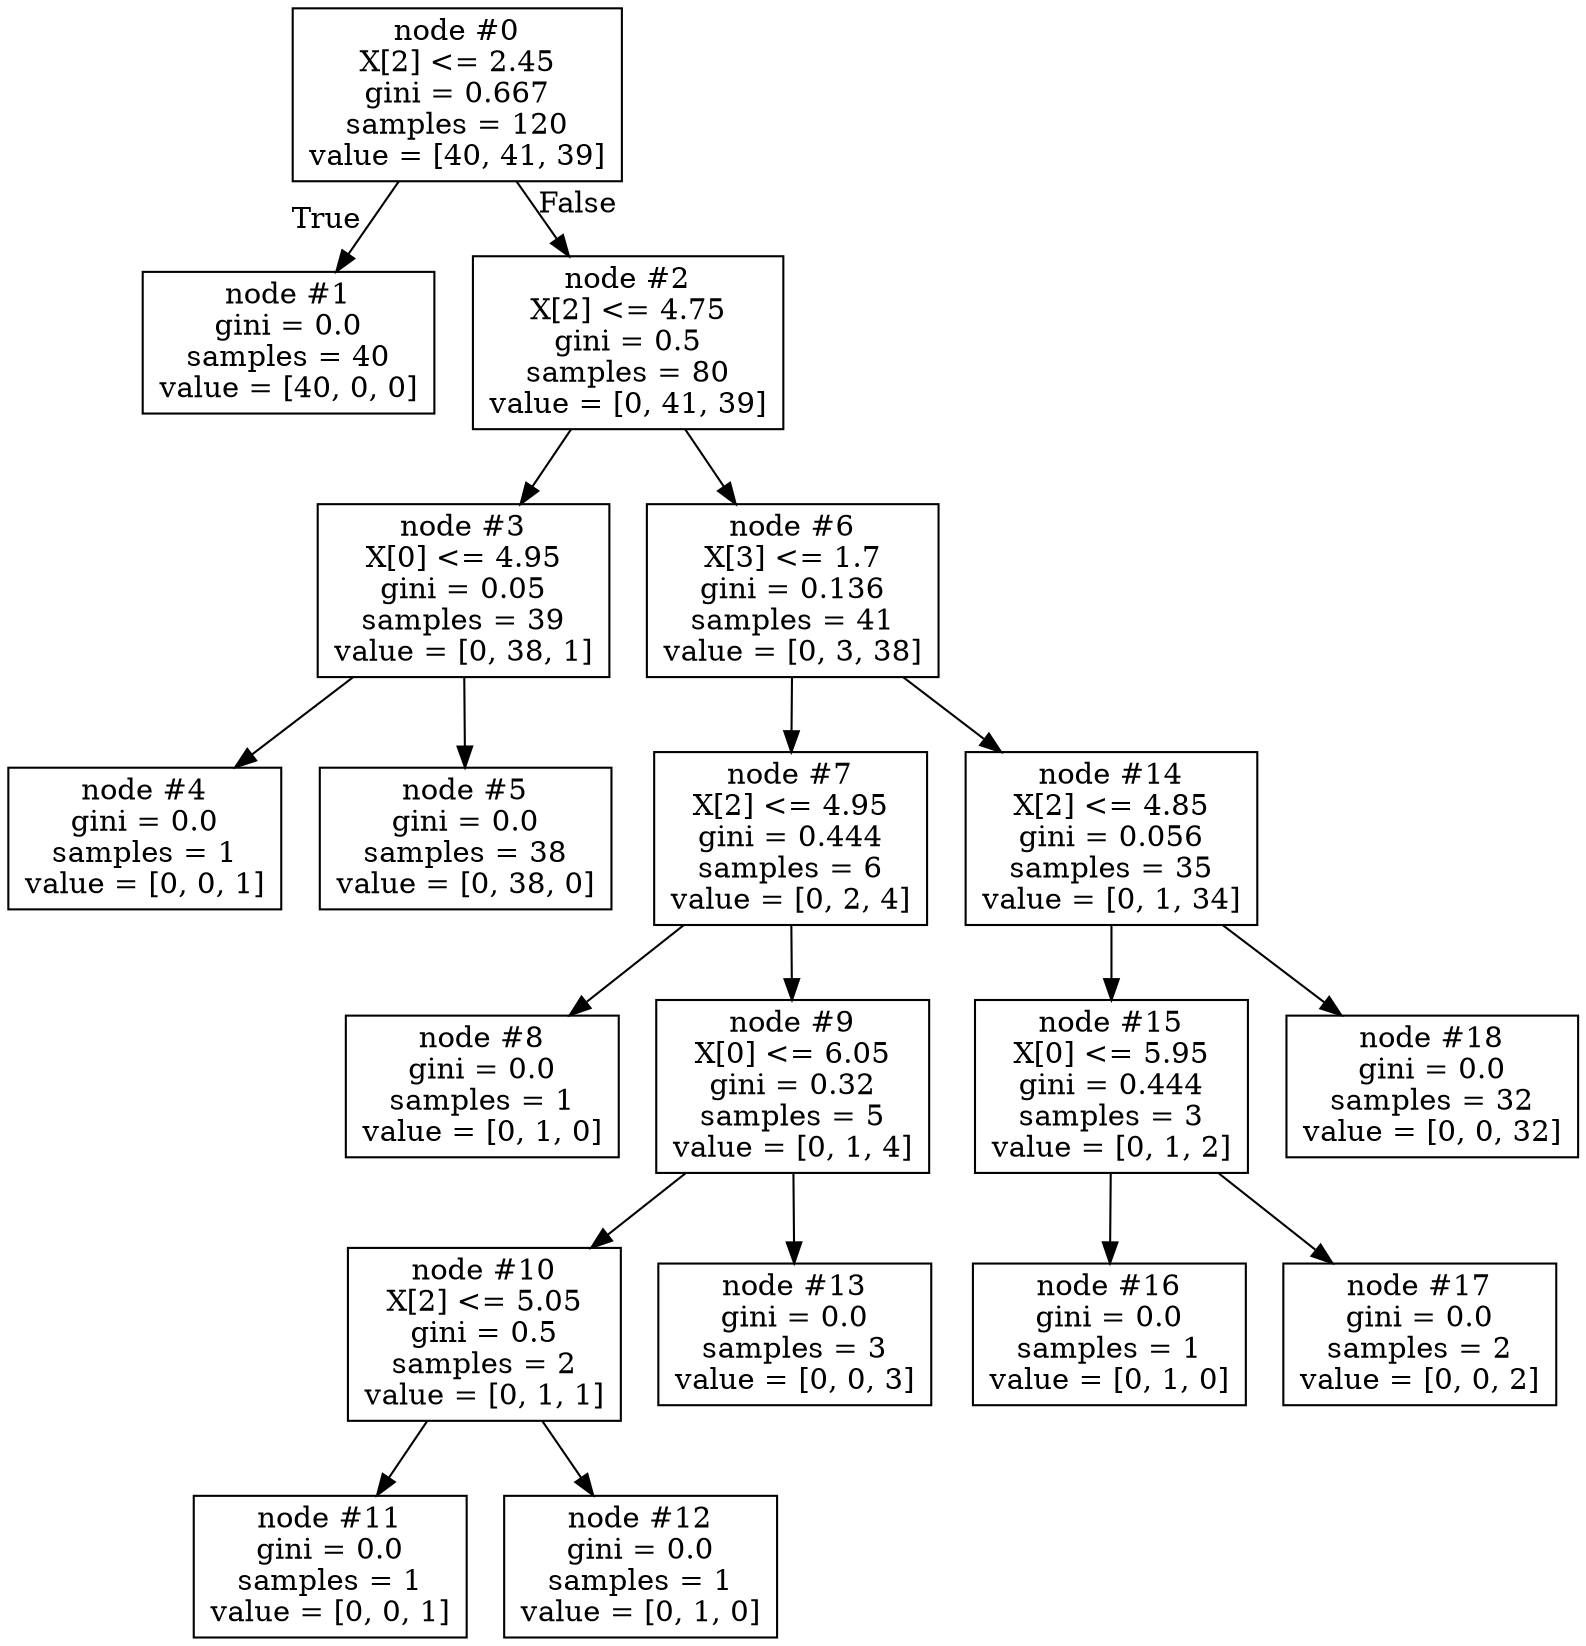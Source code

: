 digraph Tree {
node [shape=box] ;
0 [label="node #0\nX[2] <= 2.45\ngini = 0.667\nsamples = 120\nvalue = [40, 41, 39]"] ;
1 [label="node #1\ngini = 0.0\nsamples = 40\nvalue = [40, 0, 0]"] ;
0 -> 1 [labeldistance=2.5, labelangle=45, headlabel="True"] ;
2 [label="node #2\nX[2] <= 4.75\ngini = 0.5\nsamples = 80\nvalue = [0, 41, 39]"] ;
0 -> 2 [labeldistance=2.5, labelangle=-45, headlabel="False"] ;
3 [label="node #3\nX[0] <= 4.95\ngini = 0.05\nsamples = 39\nvalue = [0, 38, 1]"] ;
2 -> 3 ;
4 [label="node #4\ngini = 0.0\nsamples = 1\nvalue = [0, 0, 1]"] ;
3 -> 4 ;
5 [label="node #5\ngini = 0.0\nsamples = 38\nvalue = [0, 38, 0]"] ;
3 -> 5 ;
6 [label="node #6\nX[3] <= 1.7\ngini = 0.136\nsamples = 41\nvalue = [0, 3, 38]"] ;
2 -> 6 ;
7 [label="node #7\nX[2] <= 4.95\ngini = 0.444\nsamples = 6\nvalue = [0, 2, 4]"] ;
6 -> 7 ;
8 [label="node #8\ngini = 0.0\nsamples = 1\nvalue = [0, 1, 0]"] ;
7 -> 8 ;
9 [label="node #9\nX[0] <= 6.05\ngini = 0.32\nsamples = 5\nvalue = [0, 1, 4]"] ;
7 -> 9 ;
10 [label="node #10\nX[2] <= 5.05\ngini = 0.5\nsamples = 2\nvalue = [0, 1, 1]"] ;
9 -> 10 ;
11 [label="node #11\ngini = 0.0\nsamples = 1\nvalue = [0, 0, 1]"] ;
10 -> 11 ;
12 [label="node #12\ngini = 0.0\nsamples = 1\nvalue = [0, 1, 0]"] ;
10 -> 12 ;
13 [label="node #13\ngini = 0.0\nsamples = 3\nvalue = [0, 0, 3]"] ;
9 -> 13 ;
14 [label="node #14\nX[2] <= 4.85\ngini = 0.056\nsamples = 35\nvalue = [0, 1, 34]"] ;
6 -> 14 ;
15 [label="node #15\nX[0] <= 5.95\ngini = 0.444\nsamples = 3\nvalue = [0, 1, 2]"] ;
14 -> 15 ;
16 [label="node #16\ngini = 0.0\nsamples = 1\nvalue = [0, 1, 0]"] ;
15 -> 16 ;
17 [label="node #17\ngini = 0.0\nsamples = 2\nvalue = [0, 0, 2]"] ;
15 -> 17 ;
18 [label="node #18\ngini = 0.0\nsamples = 32\nvalue = [0, 0, 32]"] ;
14 -> 18 ;
}